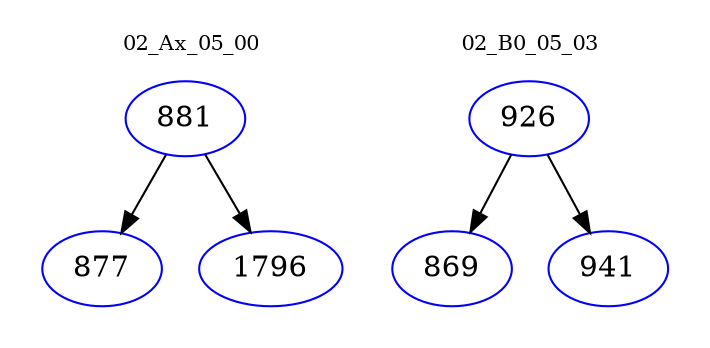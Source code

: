 digraph{
subgraph cluster_0 {
color = white
label = "02_Ax_05_00";
fontsize=10;
T0_881 [label="881", color="blue"]
T0_881 -> T0_877 [color="black"]
T0_877 [label="877", color="blue"]
T0_881 -> T0_1796 [color="black"]
T0_1796 [label="1796", color="blue"]
}
subgraph cluster_1 {
color = white
label = "02_B0_05_03";
fontsize=10;
T1_926 [label="926", color="blue"]
T1_926 -> T1_869 [color="black"]
T1_869 [label="869", color="blue"]
T1_926 -> T1_941 [color="black"]
T1_941 [label="941", color="blue"]
}
}
